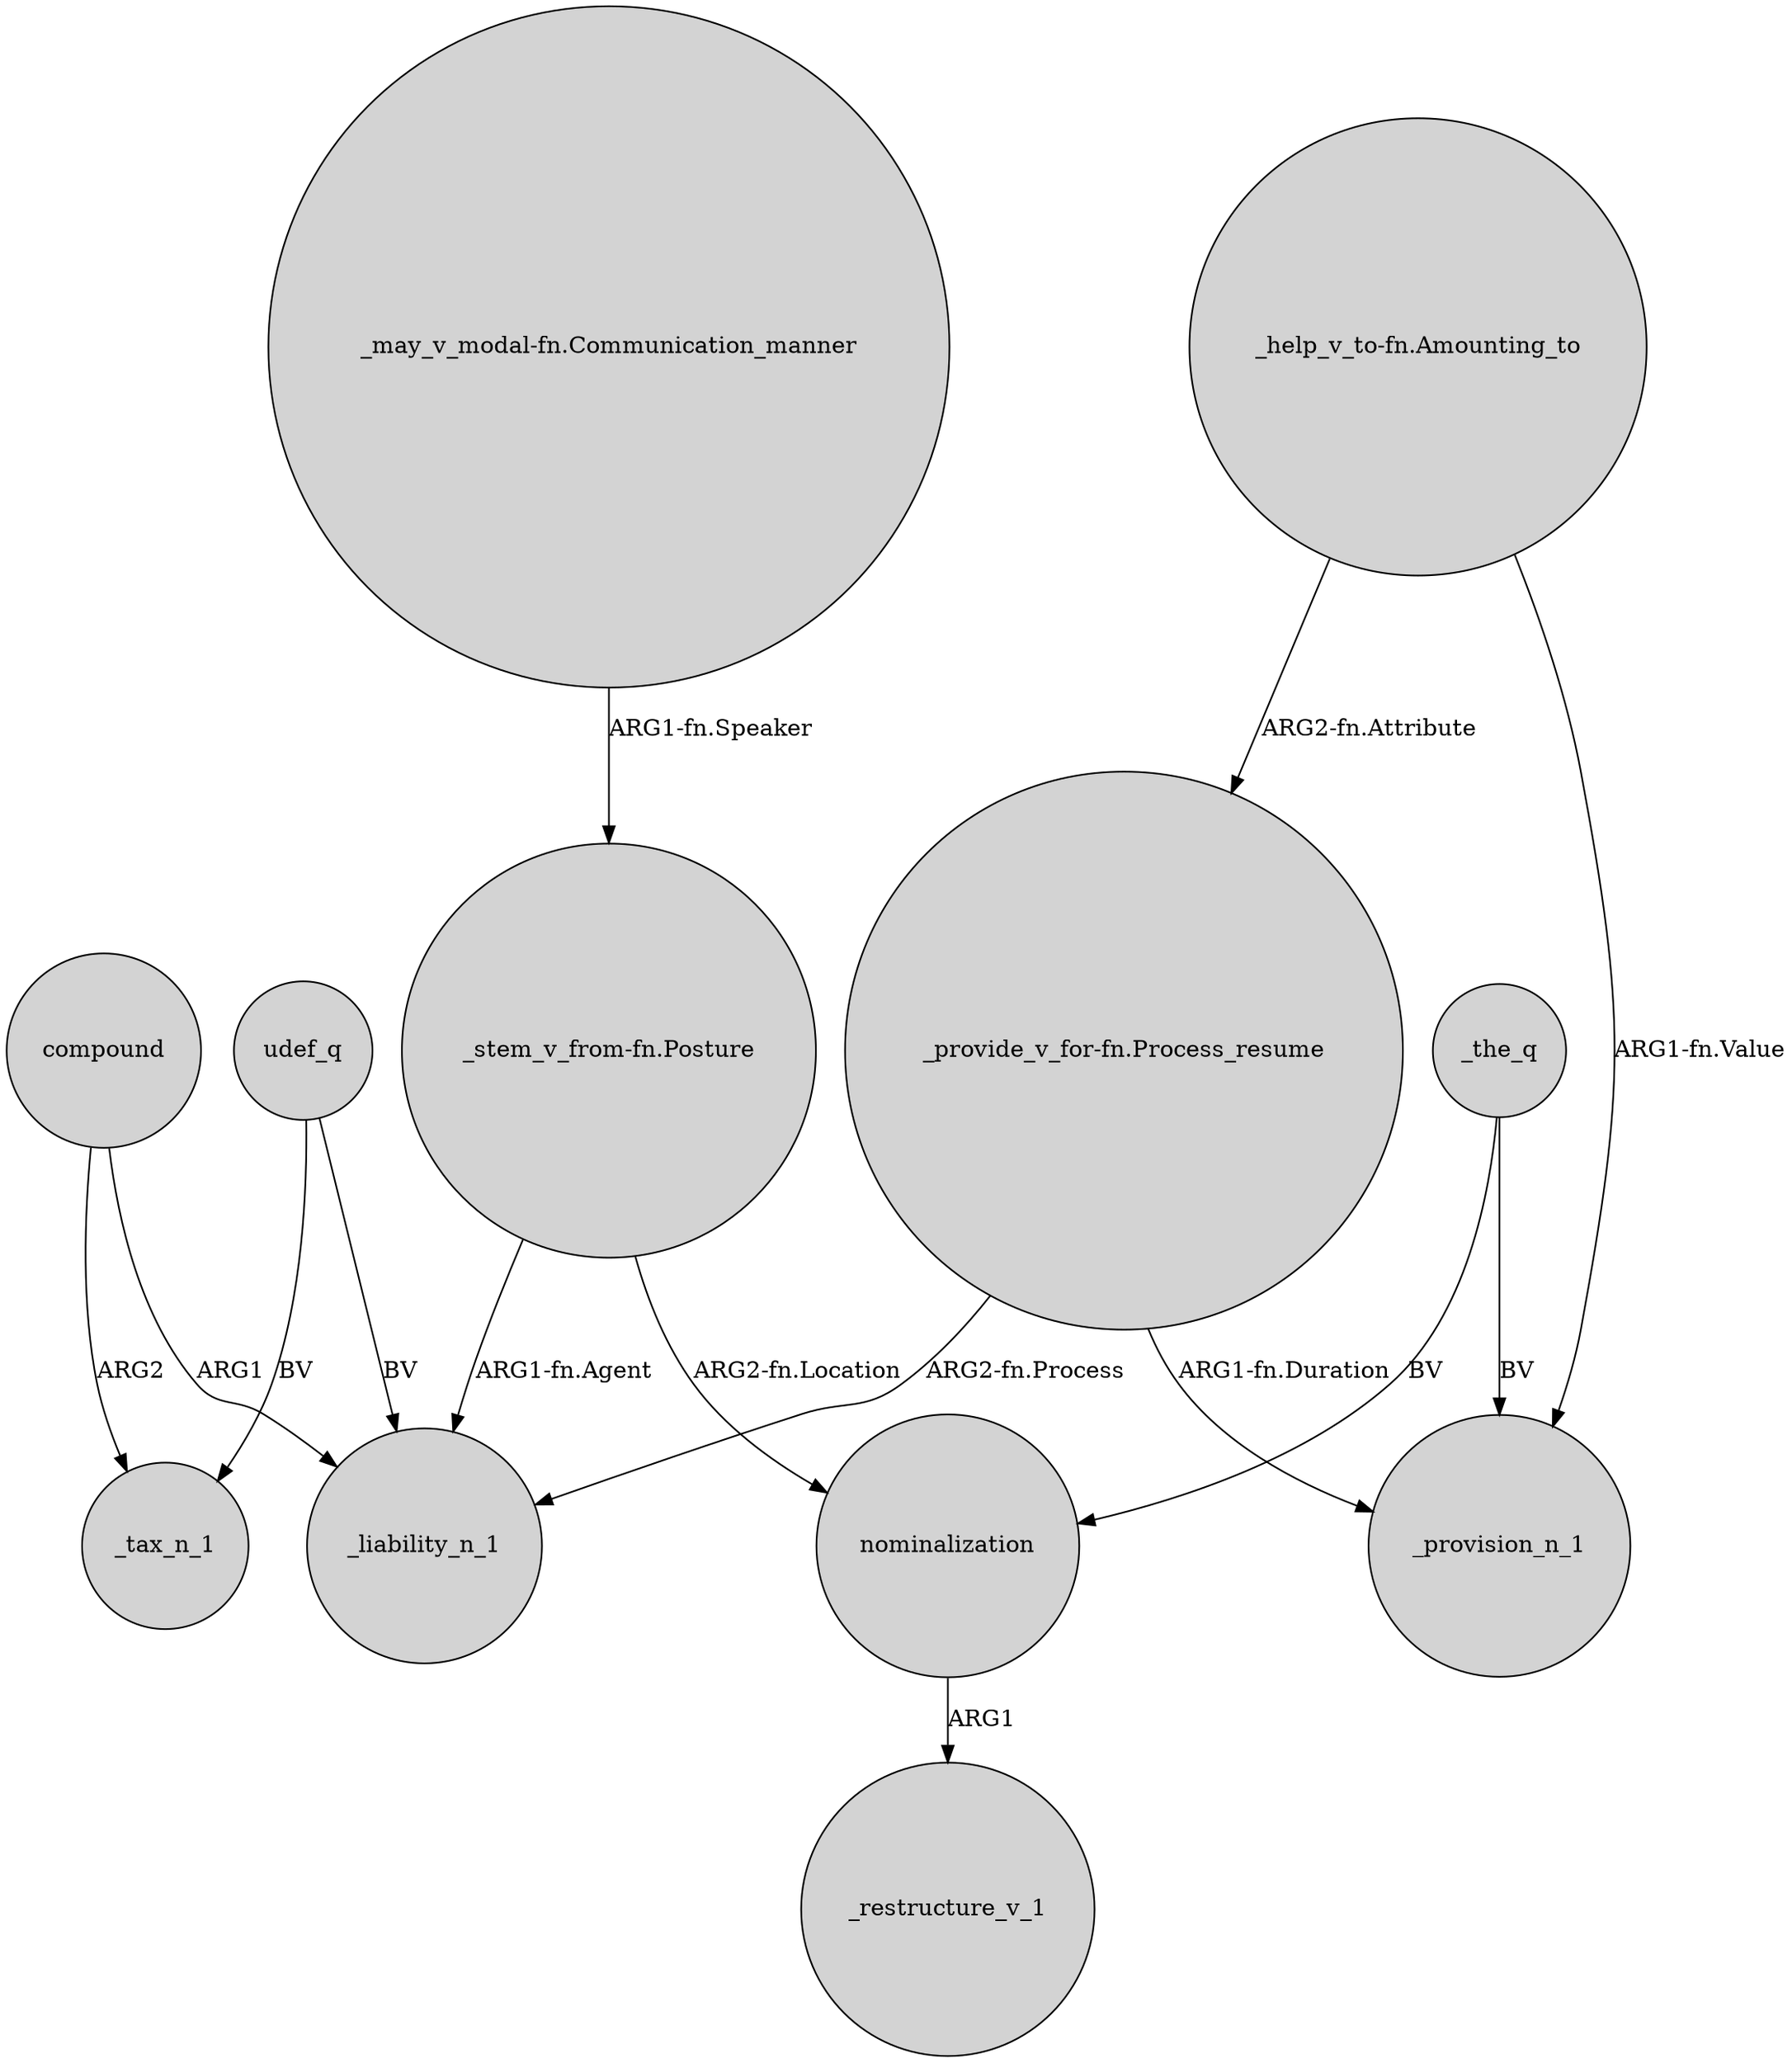 digraph {
	node [shape=circle style=filled]
	_the_q -> nominalization [label=BV]
	"_may_v_modal-fn.Communication_manner" -> "_stem_v_from-fn.Posture" [label="ARG1-fn.Speaker"]
	"_stem_v_from-fn.Posture" -> _liability_n_1 [label="ARG1-fn.Agent"]
	"_stem_v_from-fn.Posture" -> nominalization [label="ARG2-fn.Location"]
	"_help_v_to-fn.Amounting_to" -> _provision_n_1 [label="ARG1-fn.Value"]
	compound -> _tax_n_1 [label=ARG2]
	"_provide_v_for-fn.Process_resume" -> _provision_n_1 [label="ARG1-fn.Duration"]
	"_provide_v_for-fn.Process_resume" -> _liability_n_1 [label="ARG2-fn.Process"]
	compound -> _liability_n_1 [label=ARG1]
	"_help_v_to-fn.Amounting_to" -> "_provide_v_for-fn.Process_resume" [label="ARG2-fn.Attribute"]
	_the_q -> _provision_n_1 [label=BV]
	udef_q -> _tax_n_1 [label=BV]
	nominalization -> _restructure_v_1 [label=ARG1]
	udef_q -> _liability_n_1 [label=BV]
}
